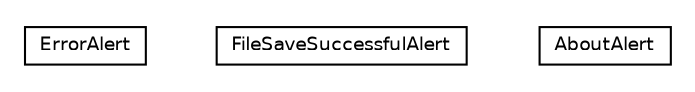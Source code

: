 #!/usr/local/bin/dot
#
# Class diagram 
# Generated by UMLGraph version R5_6 (http://www.umlgraph.org/)
#

digraph G {
	edge [fontname="Helvetica",fontsize=10,labelfontname="Helvetica",labelfontsize=10];
	node [fontname="Helvetica",fontsize=10,shape=plaintext];
	nodesep=0.25;
	ranksep=0.5;
	// net.ljcomputing.fx.alert.ErrorAlert
	c9 [label=<<table title="net.ljcomputing.fx.alert.ErrorAlert" border="0" cellborder="1" cellspacing="0" cellpadding="2" port="p" href="./ErrorAlert.html">
		<tr><td><table border="0" cellspacing="0" cellpadding="1">
<tr><td align="center" balign="center"> ErrorAlert </td></tr>
		</table></td></tr>
		</table>>, URL="./ErrorAlert.html", fontname="Helvetica", fontcolor="black", fontsize=9.0];
	// net.ljcomputing.fx.alert.FileSaveSuccessfulAlert
	c10 [label=<<table title="net.ljcomputing.fx.alert.FileSaveSuccessfulAlert" border="0" cellborder="1" cellspacing="0" cellpadding="2" port="p" href="./FileSaveSuccessfulAlert.html">
		<tr><td><table border="0" cellspacing="0" cellpadding="1">
<tr><td align="center" balign="center"> FileSaveSuccessfulAlert </td></tr>
		</table></td></tr>
		</table>>, URL="./FileSaveSuccessfulAlert.html", fontname="Helvetica", fontcolor="black", fontsize=9.0];
	// net.ljcomputing.fx.alert.AboutAlert
	c11 [label=<<table title="net.ljcomputing.fx.alert.AboutAlert" border="0" cellborder="1" cellspacing="0" cellpadding="2" port="p" href="./AboutAlert.html">
		<tr><td><table border="0" cellspacing="0" cellpadding="1">
<tr><td align="center" balign="center"> AboutAlert </td></tr>
		</table></td></tr>
		</table>>, URL="./AboutAlert.html", fontname="Helvetica", fontcolor="black", fontsize=9.0];
}

